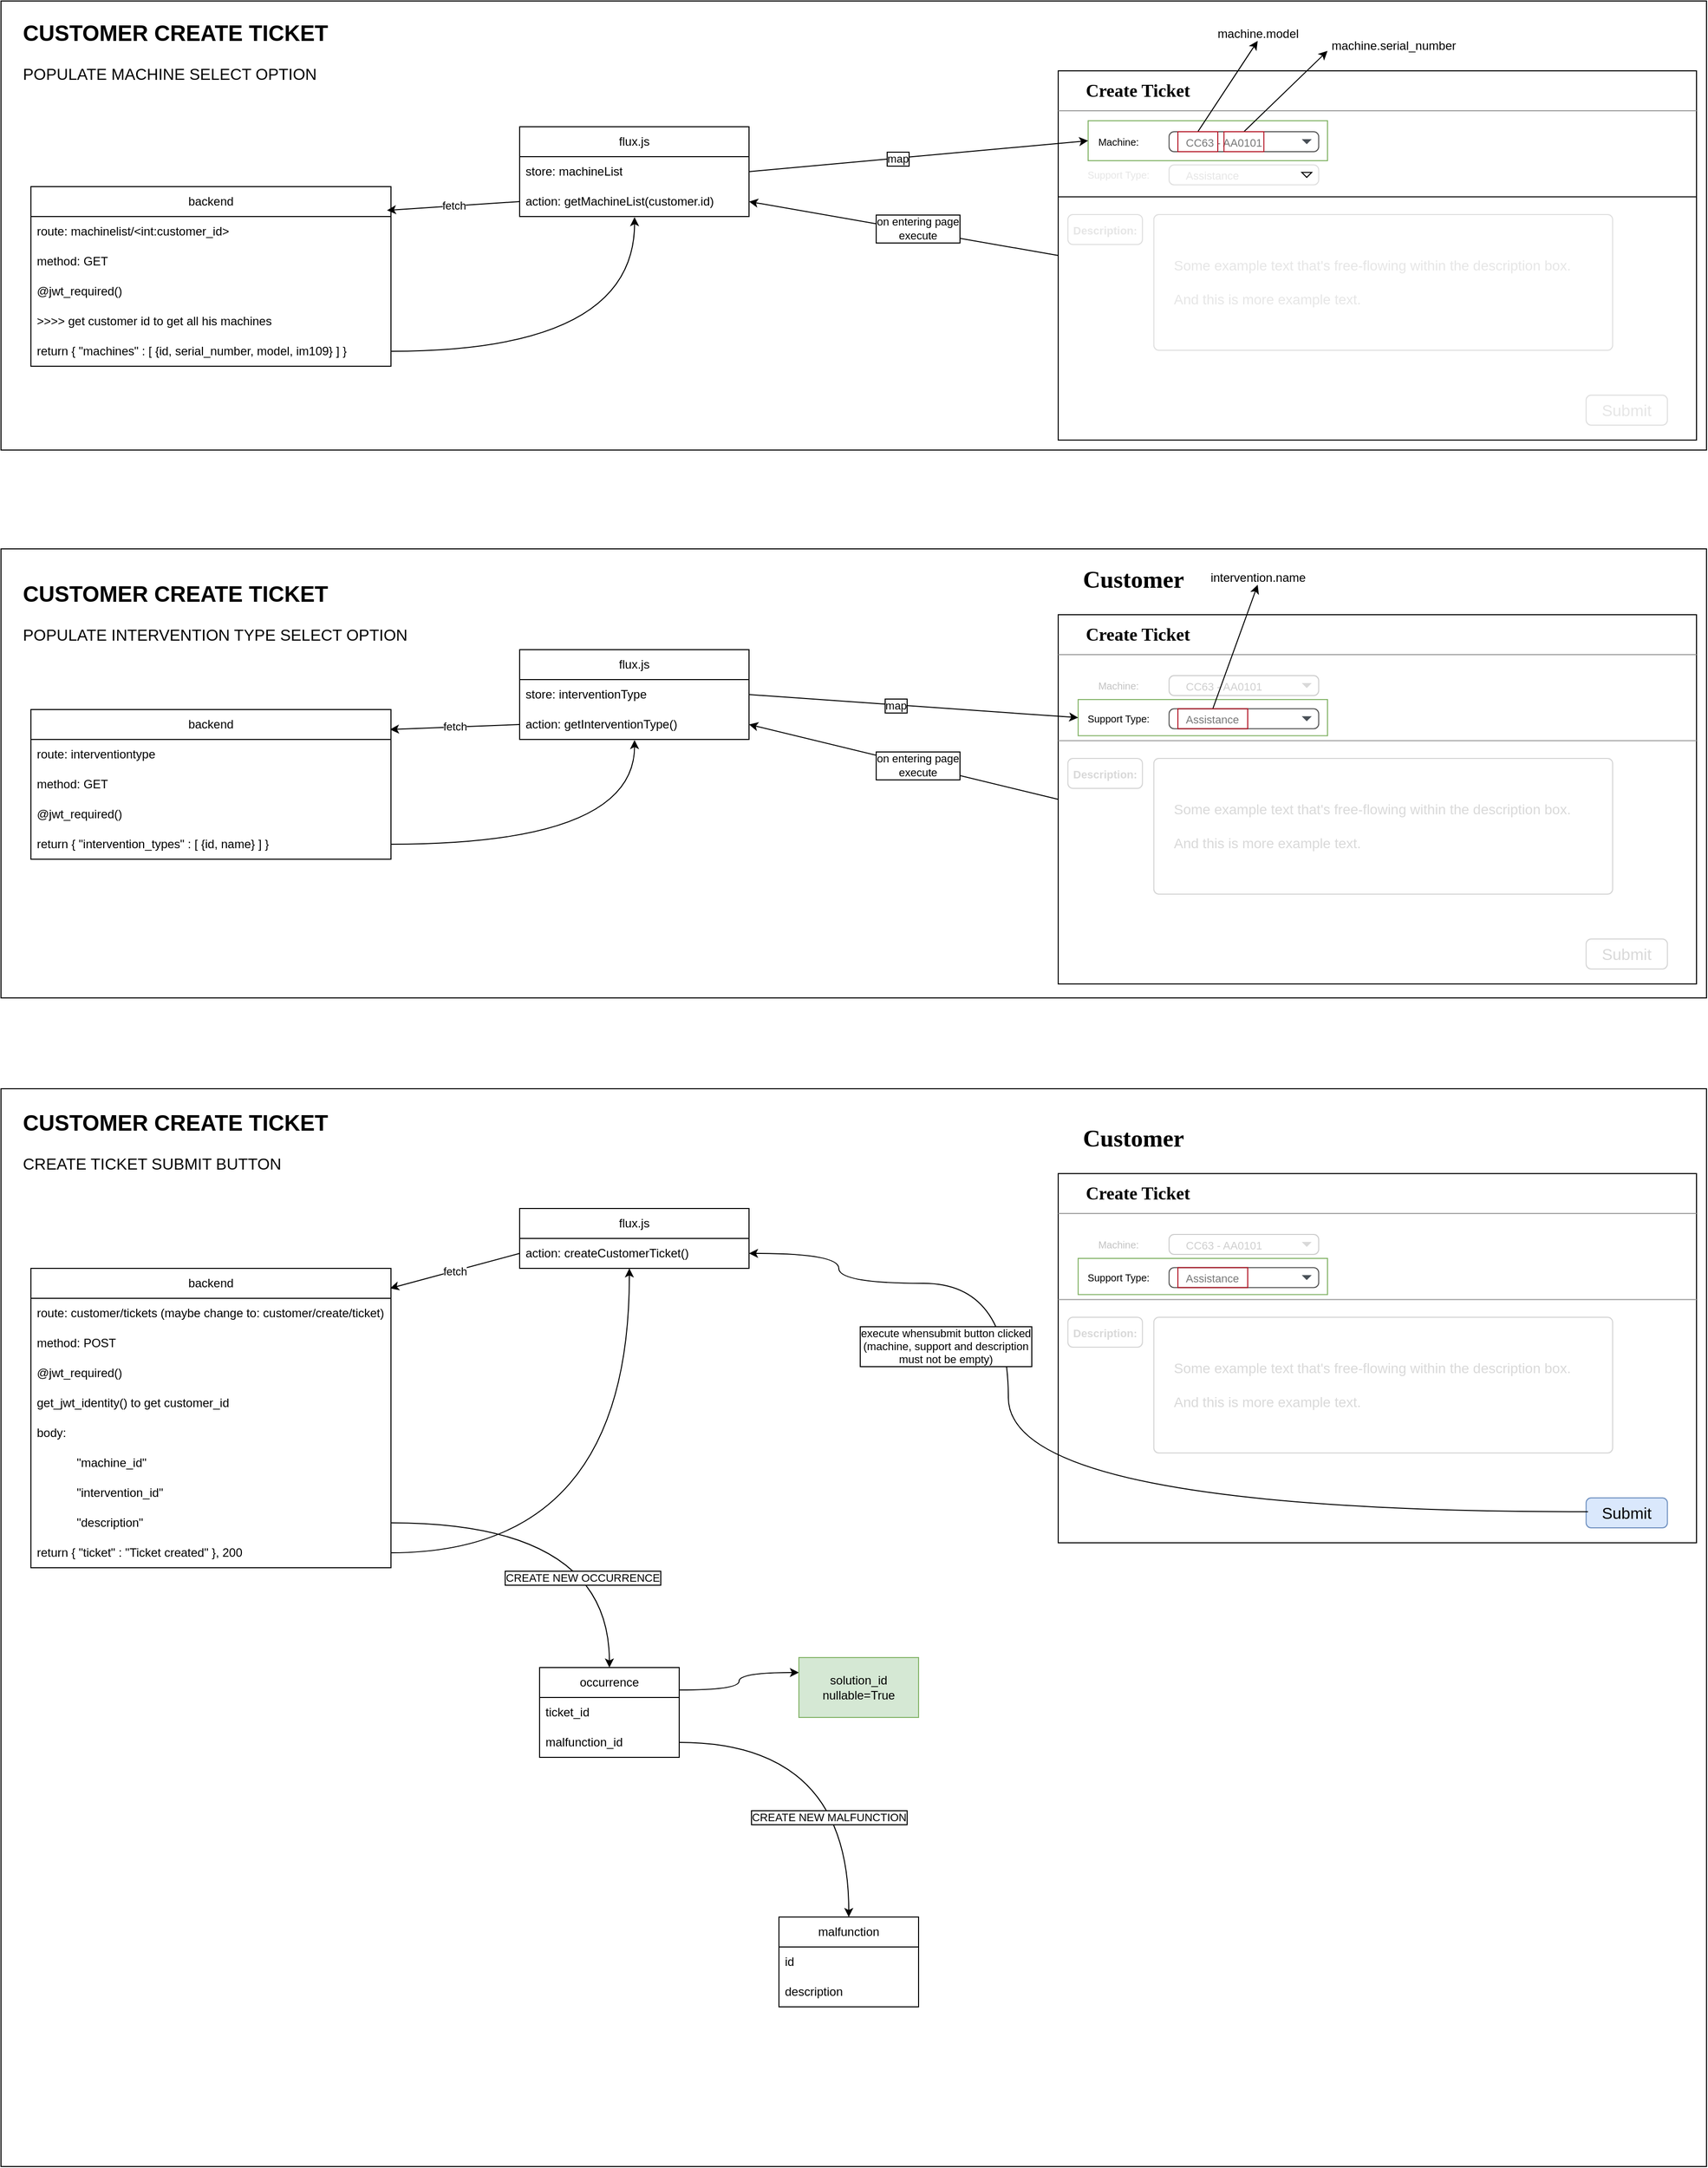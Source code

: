<mxfile>
    <diagram name="Página-1" id="bCabtzZe-On4UlTafJGf">
        <mxGraphModel dx="185" dy="673" grid="1" gridSize="10" guides="1" tooltips="1" connect="1" arrows="1" fold="1" page="1" pageScale="1" pageWidth="827" pageHeight="1169" math="0" shadow="0">
            <root>
                <mxCell id="0"/>
                <mxCell id="1" parent="0"/>
                <mxCell id="NxFCnqgn0DQF930zjPqC-114" value="" style="rounded=0;whiteSpace=wrap;html=1;fillColor=none;" parent="1" vertex="1">
                    <mxGeometry x="1090" y="620" width="1710" height="450" as="geometry"/>
                </mxCell>
                <mxCell id="NxFCnqgn0DQF930zjPqC-115" value="" style="rounded=0;whiteSpace=wrap;html=1;fillColor=none;" parent="1" vertex="1">
                    <mxGeometry x="1090" y="1169" width="1710" height="450" as="geometry"/>
                </mxCell>
                <mxCell id="NxFCnqgn0DQF930zjPqC-71" style="rounded=0;orthogonalLoop=1;jettySize=auto;html=1;exitX=0;exitY=0.5;exitDx=0;exitDy=0;entryX=1;entryY=0.5;entryDx=0;entryDy=0;" parent="1" source="NxFCnqgn0DQF930zjPqC-2" target="NxFCnqgn0DQF930zjPqC-58" edge="1">
                    <mxGeometry relative="1" as="geometry"/>
                </mxCell>
                <mxCell id="NxFCnqgn0DQF930zjPqC-72" value="on entering page&lt;br&gt;execute" style="edgeLabel;html=1;align=center;verticalAlign=middle;resizable=0;points=[];labelBorderColor=default;" parent="NxFCnqgn0DQF930zjPqC-71" vertex="1" connectable="0">
                    <mxGeometry x="-0.086" y="-3" relative="1" as="geometry">
                        <mxPoint as="offset"/>
                    </mxGeometry>
                </mxCell>
                <mxCell id="NxFCnqgn0DQF930zjPqC-2" value="" style="rounded=0;whiteSpace=wrap;html=1;" parent="1" vertex="1">
                    <mxGeometry x="2150" y="690" width="640" height="370" as="geometry"/>
                </mxCell>
                <mxCell id="NxFCnqgn0DQF930zjPqC-23" value="" style="shape=line;perimeter=none;resizeWidth=1;fillColor=none;fontColor=#E6E6E6;" parent="1" vertex="1">
                    <mxGeometry x="2150" y="811.25" width="640" height="10" as="geometry"/>
                </mxCell>
                <mxCell id="NxFCnqgn0DQF930zjPqC-24" value="&lt;font style=&quot;font-size: 11px;&quot;&gt;Description:&lt;/font&gt;" style="html=1;shadow=0;dashed=0;shape=mxgraph.bootstrap.rrect;rSize=5;strokeWidth=1;fillColor=none;whiteSpace=wrap;align=left;verticalAlign=middle;spacingLeft=0;fontStyle=1;fontSize=14;spacing=5;fontColor=#E6E6E6;strokeColor=#DEDEDE;" parent="1" vertex="1">
                    <mxGeometry x="2159.69" y="834" width="74.75" height="30" as="geometry"/>
                </mxCell>
                <mxCell id="NxFCnqgn0DQF930zjPqC-25" value="Some example text that's free-flowing within the description box.&lt;br style=&quot;font-size: 14px&quot;&gt;&lt;br style=&quot;font-size: 14px&quot;&gt;And this is more example text." style="html=1;shadow=0;dashed=0;shape=mxgraph.bootstrap.rrect;rSize=5;strokeWidth=1;fillColor=none;whiteSpace=wrap;align=left;verticalAlign=middle;spacingLeft=10;fontSize=14;spacing=10;fontColor=#E6E6E6;strokeColor=#DEDEDE;" parent="1" vertex="1">
                    <mxGeometry x="2245.87" y="834" width="460" height="136" as="geometry"/>
                </mxCell>
                <mxCell id="NxFCnqgn0DQF930zjPqC-27" value="" style="shape=line;strokeColor=#999999;perimeter=none;resizeWidth=1;" parent="1" vertex="1">
                    <mxGeometry x="2150" y="725" width="640" height="10" as="geometry"/>
                </mxCell>
                <mxCell id="NxFCnqgn0DQF930zjPqC-28" value="&lt;h3&gt;&lt;font face=&quot;Verdana&quot; style=&quot;font-size: 18px;&quot;&gt;Create Ticket&lt;/font&gt;&lt;/h3&gt;" style="text;strokeColor=none;align=center;fillColor=none;html=1;verticalAlign=middle;whiteSpace=wrap;rounded=0;" parent="1" vertex="1">
                    <mxGeometry x="2150" y="690" width="160" height="40" as="geometry"/>
                </mxCell>
                <mxCell id="NxFCnqgn0DQF930zjPqC-29" value="&lt;font style=&quot;font-size: 11px;&quot;&gt;CC63 - AA0101&lt;/font&gt;" style="html=1;shadow=0;dashed=0;shape=mxgraph.bootstrap.rrect;rSize=5;strokeColor=#505050;strokeWidth=1;fillColor=#ffffff;fontColor=#777777;whiteSpace=wrap;align=left;verticalAlign=middle;fontStyle=0;fontSize=14;spacingRight=0;spacing=17;" parent="1" vertex="1">
                    <mxGeometry x="2261.18" y="751" width="150" height="20" as="geometry"/>
                </mxCell>
                <mxCell id="NxFCnqgn0DQF930zjPqC-30" value="" style="shape=triangle;direction=south;fillColor=#495057;strokeColor=none;perimeter=none;" parent="NxFCnqgn0DQF930zjPqC-29" vertex="1">
                    <mxGeometry x="1" y="0.5" width="10" height="5" relative="1" as="geometry">
                        <mxPoint x="-17" y="-2.5" as="offset"/>
                    </mxGeometry>
                </mxCell>
                <mxCell id="NxFCnqgn0DQF930zjPqC-31" value="&lt;span style=&quot;font-size: 10px;&quot;&gt;Machine:&lt;/span&gt;" style="text;strokeColor=none;align=center;fillColor=none;html=1;verticalAlign=middle;whiteSpace=wrap;rounded=0;" parent="1" vertex="1">
                    <mxGeometry x="2158.56" y="746" width="102.62" height="30" as="geometry"/>
                </mxCell>
                <mxCell id="NxFCnqgn0DQF930zjPqC-32" value="Submit" style="html=1;shadow=0;dashed=0;shape=mxgraph.bootstrap.rrect;rSize=5;strokeWidth=1;fillColor=none;whiteSpace=wrap;align=center;verticalAlign=middle;spacingLeft=0;fontStyle=0;fontSize=16;spacing=5;fontColor=#E6E6E6;strokeColor=#DEDEDE;" parent="1" vertex="1">
                    <mxGeometry x="2679.3" y="1015" width="81.5" height="30" as="geometry"/>
                </mxCell>
                <mxCell id="NxFCnqgn0DQF930zjPqC-47" value="&lt;font style=&quot;font-size: 11px;&quot;&gt;Assistance&lt;/font&gt;" style="html=1;shadow=0;dashed=0;shape=mxgraph.bootstrap.rrect;rSize=5;strokeWidth=1;fillColor=none;whiteSpace=wrap;align=left;verticalAlign=middle;fontStyle=0;fontSize=14;spacingRight=0;spacing=17;fontColor=#E6E6E6;strokeColor=#DEDEDE;" parent="1" vertex="1">
                    <mxGeometry x="2261.18" y="784.25" width="150" height="20" as="geometry"/>
                </mxCell>
                <mxCell id="NxFCnqgn0DQF930zjPqC-48" value="" style="shape=triangle;direction=south;fillColor=none;perimeter=none;fontColor=#E6E6E6;" parent="NxFCnqgn0DQF930zjPqC-47" vertex="1">
                    <mxGeometry x="1" y="0.5" width="10" height="5" relative="1" as="geometry">
                        <mxPoint x="-17" y="-2.5" as="offset"/>
                    </mxGeometry>
                </mxCell>
                <mxCell id="NxFCnqgn0DQF930zjPqC-49" value="&lt;span style=&quot;font-size: 10px;&quot;&gt;Support Type:&lt;/span&gt;" style="text;align=center;fillColor=none;html=1;verticalAlign=middle;whiteSpace=wrap;rounded=0;fontColor=#E6E6E6;" parent="1" vertex="1">
                    <mxGeometry x="2158.56" y="779.25" width="102.62" height="30" as="geometry"/>
                </mxCell>
                <mxCell id="NxFCnqgn0DQF930zjPqC-50" value="" style="rounded=0;whiteSpace=wrap;html=1;fillColor=none;strokeColor=#82b366;" parent="1" vertex="1">
                    <mxGeometry x="2180" y="740" width="240" height="40" as="geometry"/>
                </mxCell>
                <mxCell id="NxFCnqgn0DQF930zjPqC-54" value="flux.js" style="swimlane;fontStyle=0;childLayout=stackLayout;horizontal=1;startSize=30;horizontalStack=0;resizeParent=1;resizeParentMax=0;resizeLast=0;collapsible=1;marginBottom=0;whiteSpace=wrap;html=1;" parent="1" vertex="1">
                    <mxGeometry x="1610" y="746" width="230" height="90" as="geometry"/>
                </mxCell>
                <mxCell id="NxFCnqgn0DQF930zjPqC-55" value="store: machineList" style="text;strokeColor=none;fillColor=none;align=left;verticalAlign=middle;spacingLeft=4;spacingRight=4;overflow=hidden;points=[[0,0.5],[1,0.5]];portConstraint=eastwest;rotatable=0;whiteSpace=wrap;html=1;" parent="NxFCnqgn0DQF930zjPqC-54" vertex="1">
                    <mxGeometry y="30" width="230" height="30" as="geometry"/>
                </mxCell>
                <mxCell id="NxFCnqgn0DQF930zjPqC-58" value="action: getMachineList(customer.id)" style="text;strokeColor=none;fillColor=none;align=left;verticalAlign=middle;spacingLeft=4;spacingRight=4;overflow=hidden;points=[[0,0.5],[1,0.5]];portConstraint=eastwest;rotatable=0;whiteSpace=wrap;html=1;" parent="NxFCnqgn0DQF930zjPqC-54" vertex="1">
                    <mxGeometry y="60" width="230" height="30" as="geometry"/>
                </mxCell>
                <mxCell id="NxFCnqgn0DQF930zjPqC-59" style="rounded=0;orthogonalLoop=1;jettySize=auto;html=1;exitX=1;exitY=0.5;exitDx=0;exitDy=0;entryX=0;entryY=0.5;entryDx=0;entryDy=0;" parent="1" source="NxFCnqgn0DQF930zjPqC-55" target="NxFCnqgn0DQF930zjPqC-50" edge="1">
                    <mxGeometry relative="1" as="geometry"/>
                </mxCell>
                <mxCell id="NxFCnqgn0DQF930zjPqC-60" value="map" style="edgeLabel;html=1;align=center;verticalAlign=middle;resizable=0;points=[];labelBorderColor=default;" parent="NxFCnqgn0DQF930zjPqC-59" vertex="1" connectable="0">
                    <mxGeometry x="-0.126" relative="1" as="geometry">
                        <mxPoint as="offset"/>
                    </mxGeometry>
                </mxCell>
                <mxCell id="NxFCnqgn0DQF930zjPqC-73" value="backend" style="swimlane;fontStyle=0;childLayout=stackLayout;horizontal=1;startSize=30;horizontalStack=0;resizeParent=1;resizeParentMax=0;resizeLast=0;collapsible=1;marginBottom=0;whiteSpace=wrap;html=1;" parent="1" vertex="1">
                    <mxGeometry x="1120" y="806" width="361" height="180" as="geometry"/>
                </mxCell>
                <mxCell id="NxFCnqgn0DQF930zjPqC-74" value="route: machinelist/&amp;lt;int:customer_id&amp;gt;" style="text;strokeColor=none;fillColor=none;align=left;verticalAlign=middle;spacingLeft=4;spacingRight=4;overflow=hidden;points=[[0,0.5],[1,0.5]];portConstraint=eastwest;rotatable=0;whiteSpace=wrap;html=1;" parent="NxFCnqgn0DQF930zjPqC-73" vertex="1">
                    <mxGeometry y="30" width="361" height="30" as="geometry"/>
                </mxCell>
                <mxCell id="NxFCnqgn0DQF930zjPqC-75" value="method: GET" style="text;strokeColor=none;fillColor=none;align=left;verticalAlign=middle;spacingLeft=4;spacingRight=4;overflow=hidden;points=[[0,0.5],[1,0.5]];portConstraint=eastwest;rotatable=0;whiteSpace=wrap;html=1;" parent="NxFCnqgn0DQF930zjPqC-73" vertex="1">
                    <mxGeometry y="60" width="361" height="30" as="geometry"/>
                </mxCell>
                <mxCell id="NxFCnqgn0DQF930zjPqC-76" value="@jwt_required()" style="text;strokeColor=none;fillColor=none;align=left;verticalAlign=middle;spacingLeft=4;spacingRight=4;overflow=hidden;points=[[0,0.5],[1,0.5]];portConstraint=eastwest;rotatable=0;whiteSpace=wrap;html=1;" parent="NxFCnqgn0DQF930zjPqC-73" vertex="1">
                    <mxGeometry y="90" width="361" height="30" as="geometry"/>
                </mxCell>
                <mxCell id="NxFCnqgn0DQF930zjPqC-83" value="&amp;gt;&amp;gt;&amp;gt;&amp;gt; get customer id to get all his machines" style="text;strokeColor=none;fillColor=none;align=left;verticalAlign=middle;spacingLeft=4;spacingRight=4;overflow=hidden;points=[[0,0.5],[1,0.5]];portConstraint=eastwest;rotatable=0;whiteSpace=wrap;html=1;" parent="NxFCnqgn0DQF930zjPqC-73" vertex="1">
                    <mxGeometry y="120" width="361" height="30" as="geometry"/>
                </mxCell>
                <mxCell id="NxFCnqgn0DQF930zjPqC-78" value="return { &quot;machines&quot; : [ {id, serial_number, model, im109} ] }" style="text;strokeColor=none;fillColor=none;align=left;verticalAlign=middle;spacingLeft=4;spacingRight=4;overflow=hidden;points=[[0,0.5],[1,0.5]];portConstraint=eastwest;rotatable=0;whiteSpace=wrap;html=1;" parent="NxFCnqgn0DQF930zjPqC-73" vertex="1">
                    <mxGeometry y="150" width="361" height="30" as="geometry"/>
                </mxCell>
                <mxCell id="NxFCnqgn0DQF930zjPqC-77" value="fetch" style="rounded=0;orthogonalLoop=1;jettySize=auto;html=1;exitX=0;exitY=0.5;exitDx=0;exitDy=0;entryX=0.989;entryY=0.132;entryDx=0;entryDy=0;entryPerimeter=0;" parent="1" source="NxFCnqgn0DQF930zjPqC-58" target="NxFCnqgn0DQF930zjPqC-73" edge="1">
                    <mxGeometry relative="1" as="geometry"/>
                </mxCell>
                <mxCell id="NxFCnqgn0DQF930zjPqC-79" style="edgeStyle=orthogonalEdgeStyle;rounded=0;orthogonalLoop=1;jettySize=auto;html=1;exitX=1;exitY=0.5;exitDx=0;exitDy=0;entryX=0.501;entryY=1.02;entryDx=0;entryDy=0;entryPerimeter=0;curved=1;" parent="1" source="NxFCnqgn0DQF930zjPqC-78" target="NxFCnqgn0DQF930zjPqC-58" edge="1">
                    <mxGeometry relative="1" as="geometry"/>
                </mxCell>
                <mxCell id="NxFCnqgn0DQF930zjPqC-82" value="CUSTOMER CREATE TICKET" style="text;html=1;align=left;verticalAlign=middle;resizable=0;points=[];autosize=1;strokeColor=none;fillColor=none;fontSize=22;fontStyle=1" parent="1" vertex="1">
                    <mxGeometry x="1110" y="633" width="330" height="40" as="geometry"/>
                </mxCell>
                <mxCell id="NxFCnqgn0DQF930zjPqC-88" style="rounded=0;orthogonalLoop=1;jettySize=auto;html=1;exitX=0.5;exitY=0;exitDx=0;exitDy=0;" parent="1" source="NxFCnqgn0DQF930zjPqC-85" edge="1">
                    <mxGeometry relative="1" as="geometry">
                        <mxPoint x="2420" y="670" as="targetPoint"/>
                    </mxGeometry>
                </mxCell>
                <mxCell id="NxFCnqgn0DQF930zjPqC-85" value="" style="rounded=0;whiteSpace=wrap;html=1;fillColor=none;strokeColor=#B31525;" parent="1" vertex="1">
                    <mxGeometry x="2316.18" y="751" width="40" height="20" as="geometry"/>
                </mxCell>
                <mxCell id="NxFCnqgn0DQF930zjPqC-87" style="rounded=0;orthogonalLoop=1;jettySize=auto;html=1;exitX=0.5;exitY=0;exitDx=0;exitDy=0;" parent="1" source="NxFCnqgn0DQF930zjPqC-86" edge="1">
                    <mxGeometry relative="1" as="geometry">
                        <mxPoint x="2350" y="660" as="targetPoint"/>
                    </mxGeometry>
                </mxCell>
                <mxCell id="NxFCnqgn0DQF930zjPqC-86" value="" style="rounded=0;whiteSpace=wrap;html=1;fillColor=none;strokeColor=#B31525;" parent="1" vertex="1">
                    <mxGeometry x="2270" y="751" width="40" height="20" as="geometry"/>
                </mxCell>
                <mxCell id="NxFCnqgn0DQF930zjPqC-89" value="machine.model" style="text;html=1;align=center;verticalAlign=middle;resizable=0;points=[];autosize=1;strokeColor=none;fillColor=none;" parent="1" vertex="1">
                    <mxGeometry x="2300" y="638" width="100" height="30" as="geometry"/>
                </mxCell>
                <mxCell id="NxFCnqgn0DQF930zjPqC-90" value="machine.serial_number" style="text;html=1;align=center;verticalAlign=middle;resizable=0;points=[];autosize=1;strokeColor=none;fillColor=none;" parent="1" vertex="1">
                    <mxGeometry x="2411.18" y="650" width="150" height="30" as="geometry"/>
                </mxCell>
                <mxCell id="NxFCnqgn0DQF930zjPqC-91" value="" style="rounded=0;whiteSpace=wrap;html=1;" parent="1" vertex="1">
                    <mxGeometry x="2150" y="1235" width="640" height="370" as="geometry"/>
                </mxCell>
                <mxCell id="NxFCnqgn0DQF930zjPqC-92" value="" style="shape=line;strokeColor=#999999;perimeter=none;resizeWidth=1;" parent="1" vertex="1">
                    <mxGeometry x="2150" y="1356.25" width="640" height="10" as="geometry"/>
                </mxCell>
                <mxCell id="NxFCnqgn0DQF930zjPqC-93" value="&lt;font style=&quot;font-size: 11px;&quot;&gt;Description:&lt;/font&gt;" style="html=1;shadow=0;dashed=0;shape=mxgraph.bootstrap.rrect;rSize=5;strokeWidth=1;fillColor=none;whiteSpace=wrap;align=left;verticalAlign=middle;spacingLeft=0;fontStyle=1;fontSize=14;spacing=5;fontColor=#D9D9D9;strokeColor=#D4D4D4;" parent="1" vertex="1">
                    <mxGeometry x="2159.69" y="1379" width="74.75" height="30" as="geometry"/>
                </mxCell>
                <mxCell id="NxFCnqgn0DQF930zjPqC-94" value="Some example text that's free-flowing within the description box.&lt;br style=&quot;font-size: 14px&quot;&gt;&lt;br style=&quot;font-size: 14px&quot;&gt;And this is more example text." style="html=1;shadow=0;dashed=0;shape=mxgraph.bootstrap.rrect;rSize=5;strokeWidth=1;fillColor=none;whiteSpace=wrap;align=left;verticalAlign=middle;spacingLeft=10;fontSize=14;spacing=10;fontColor=#D9D9D9;strokeColor=#D4D4D4;" parent="1" vertex="1">
                    <mxGeometry x="2245.87" y="1379" width="460" height="136" as="geometry"/>
                </mxCell>
                <mxCell id="NxFCnqgn0DQF930zjPqC-95" value="&lt;h1&gt;&lt;font face=&quot;Verdana&quot;&gt;Customer&lt;/font&gt;&lt;/h1&gt;" style="text;html=1;align=center;verticalAlign=middle;resizable=0;points=[];autosize=1;strokeColor=none;fillColor=none;" parent="1" vertex="1">
                    <mxGeometry x="2150" y="1160" width="150" height="80" as="geometry"/>
                </mxCell>
                <mxCell id="NxFCnqgn0DQF930zjPqC-96" value="" style="shape=line;strokeColor=#999999;perimeter=none;resizeWidth=1;" parent="1" vertex="1">
                    <mxGeometry x="2150" y="1270" width="640" height="10" as="geometry"/>
                </mxCell>
                <mxCell id="NxFCnqgn0DQF930zjPqC-97" value="&lt;h3&gt;&lt;font face=&quot;Verdana&quot; style=&quot;font-size: 18px;&quot;&gt;Create Ticket&lt;/font&gt;&lt;/h3&gt;" style="text;strokeColor=none;align=center;fillColor=none;html=1;verticalAlign=middle;whiteSpace=wrap;rounded=0;" parent="1" vertex="1">
                    <mxGeometry x="2150" y="1235" width="160" height="40" as="geometry"/>
                </mxCell>
                <mxCell id="NxFCnqgn0DQF930zjPqC-98" value="&lt;font style=&quot;font-size: 11px;&quot;&gt;CC63 - AA0101&lt;/font&gt;" style="html=1;shadow=0;dashed=0;shape=mxgraph.bootstrap.rrect;rSize=5;strokeColor=#CCCCCC;strokeWidth=1;fillColor=none;fontColor=#CFCFCF;whiteSpace=wrap;align=left;verticalAlign=middle;fontStyle=0;fontSize=14;spacingRight=0;spacing=17;" parent="1" vertex="1">
                    <mxGeometry x="2261.18" y="1296" width="150" height="20" as="geometry"/>
                </mxCell>
                <mxCell id="NxFCnqgn0DQF930zjPqC-99" value="" style="shape=triangle;direction=south;fillColor=#D9D9D9;strokeColor=none;perimeter=none;fontColor=#C2C2C2;" parent="NxFCnqgn0DQF930zjPqC-98" vertex="1">
                    <mxGeometry x="1" y="0.5" width="10" height="5" relative="1" as="geometry">
                        <mxPoint x="-17" y="-2.5" as="offset"/>
                    </mxGeometry>
                </mxCell>
                <mxCell id="NxFCnqgn0DQF930zjPqC-100" value="&lt;span style=&quot;font-size: 10px;&quot;&gt;Machine:&lt;/span&gt;" style="text;strokeColor=none;align=center;fillColor=none;html=1;verticalAlign=middle;whiteSpace=wrap;rounded=0;fontColor=#C2C2C2;" parent="1" vertex="1">
                    <mxGeometry x="2158.56" y="1291" width="102.62" height="30" as="geometry"/>
                </mxCell>
                <mxCell id="NxFCnqgn0DQF930zjPqC-101" value="Submit" style="html=1;shadow=0;dashed=0;shape=mxgraph.bootstrap.rrect;rSize=5;strokeWidth=1;fillColor=none;whiteSpace=wrap;align=center;verticalAlign=middle;spacingLeft=0;fontStyle=0;fontSize=16;spacing=5;fontColor=#D9D9D9;strokeColor=#D4D4D4;" parent="1" vertex="1">
                    <mxGeometry x="2679.3" y="1560" width="81.5" height="30" as="geometry"/>
                </mxCell>
                <mxCell id="NxFCnqgn0DQF930zjPqC-104" value="&lt;font style=&quot;font-size: 11px;&quot;&gt;Assistance&lt;/font&gt;" style="html=1;shadow=0;dashed=0;shape=mxgraph.bootstrap.rrect;rSize=5;strokeColor=#505050;strokeWidth=1;fillColor=#ffffff;fontColor=#777777;whiteSpace=wrap;align=left;verticalAlign=middle;fontStyle=0;fontSize=14;spacingRight=0;spacing=17;" parent="1" vertex="1">
                    <mxGeometry x="2261.18" y="1329.25" width="150" height="20" as="geometry"/>
                </mxCell>
                <mxCell id="NxFCnqgn0DQF930zjPqC-105" value="" style="shape=triangle;direction=south;fillColor=#495057;strokeColor=none;perimeter=none;" parent="NxFCnqgn0DQF930zjPqC-104" vertex="1">
                    <mxGeometry x="1" y="0.5" width="10" height="5" relative="1" as="geometry">
                        <mxPoint x="-17" y="-2.5" as="offset"/>
                    </mxGeometry>
                </mxCell>
                <mxCell id="NxFCnqgn0DQF930zjPqC-106" value="&lt;span style=&quot;font-size: 10px;&quot;&gt;Support Type:&lt;/span&gt;" style="text;strokeColor=none;align=center;fillColor=none;html=1;verticalAlign=middle;whiteSpace=wrap;rounded=0;" parent="1" vertex="1">
                    <mxGeometry x="2158.56" y="1324.25" width="102.62" height="30" as="geometry"/>
                </mxCell>
                <mxCell id="NxFCnqgn0DQF930zjPqC-107" value="" style="rounded=0;whiteSpace=wrap;html=1;fillColor=none;strokeColor=#82b366;" parent="1" vertex="1">
                    <mxGeometry x="2170" y="1320" width="250" height="36.25" as="geometry"/>
                </mxCell>
                <mxCell id="NxFCnqgn0DQF930zjPqC-110" style="rounded=0;orthogonalLoop=1;jettySize=auto;html=1;exitX=0.5;exitY=0;exitDx=0;exitDy=0;" parent="1" source="NxFCnqgn0DQF930zjPqC-111" edge="1">
                    <mxGeometry relative="1" as="geometry">
                        <mxPoint x="2350" y="1205" as="targetPoint"/>
                    </mxGeometry>
                </mxCell>
                <mxCell id="NxFCnqgn0DQF930zjPqC-111" value="" style="rounded=0;whiteSpace=wrap;html=1;fillColor=none;strokeColor=#B31525;" parent="1" vertex="1">
                    <mxGeometry x="2270" y="1329.25" width="70" height="20" as="geometry"/>
                </mxCell>
                <mxCell id="NxFCnqgn0DQF930zjPqC-112" value="intervention.name" style="text;html=1;align=center;verticalAlign=middle;resizable=0;points=[];autosize=1;strokeColor=none;fillColor=none;" parent="1" vertex="1">
                    <mxGeometry x="2290" y="1183" width="120" height="30" as="geometry"/>
                </mxCell>
                <mxCell id="NxFCnqgn0DQF930zjPqC-117" value="flux.js" style="swimlane;fontStyle=0;childLayout=stackLayout;horizontal=1;startSize=30;horizontalStack=0;resizeParent=1;resizeParentMax=0;resizeLast=0;collapsible=1;marginBottom=0;whiteSpace=wrap;html=1;" parent="1" vertex="1">
                    <mxGeometry x="1610" y="1270" width="230" height="90" as="geometry"/>
                </mxCell>
                <mxCell id="NxFCnqgn0DQF930zjPqC-118" value="store: interventionType" style="text;strokeColor=none;fillColor=none;align=left;verticalAlign=middle;spacingLeft=4;spacingRight=4;overflow=hidden;points=[[0,0.5],[1,0.5]];portConstraint=eastwest;rotatable=0;whiteSpace=wrap;html=1;" parent="NxFCnqgn0DQF930zjPqC-117" vertex="1">
                    <mxGeometry y="30" width="230" height="30" as="geometry"/>
                </mxCell>
                <mxCell id="NxFCnqgn0DQF930zjPqC-119" value="action: getInterventionType()" style="text;strokeColor=none;fillColor=none;align=left;verticalAlign=middle;spacingLeft=4;spacingRight=4;overflow=hidden;points=[[0,0.5],[1,0.5]];portConstraint=eastwest;rotatable=0;whiteSpace=wrap;html=1;" parent="NxFCnqgn0DQF930zjPqC-117" vertex="1">
                    <mxGeometry y="60" width="230" height="30" as="geometry"/>
                </mxCell>
                <mxCell id="NxFCnqgn0DQF930zjPqC-120" value="backend" style="swimlane;fontStyle=0;childLayout=stackLayout;horizontal=1;startSize=30;horizontalStack=0;resizeParent=1;resizeParentMax=0;resizeLast=0;collapsible=1;marginBottom=0;whiteSpace=wrap;html=1;" parent="1" vertex="1">
                    <mxGeometry x="1120" y="1330" width="361" height="150" as="geometry"/>
                </mxCell>
                <mxCell id="NxFCnqgn0DQF930zjPqC-121" value="route: interventiontype" style="text;strokeColor=none;fillColor=none;align=left;verticalAlign=middle;spacingLeft=4;spacingRight=4;overflow=hidden;points=[[0,0.5],[1,0.5]];portConstraint=eastwest;rotatable=0;whiteSpace=wrap;html=1;" parent="NxFCnqgn0DQF930zjPqC-120" vertex="1">
                    <mxGeometry y="30" width="361" height="30" as="geometry"/>
                </mxCell>
                <mxCell id="NxFCnqgn0DQF930zjPqC-122" value="method: GET" style="text;strokeColor=none;fillColor=none;align=left;verticalAlign=middle;spacingLeft=4;spacingRight=4;overflow=hidden;points=[[0,0.5],[1,0.5]];portConstraint=eastwest;rotatable=0;whiteSpace=wrap;html=1;" parent="NxFCnqgn0DQF930zjPqC-120" vertex="1">
                    <mxGeometry y="60" width="361" height="30" as="geometry"/>
                </mxCell>
                <mxCell id="NxFCnqgn0DQF930zjPqC-123" value="@jwt_required()" style="text;strokeColor=none;fillColor=none;align=left;verticalAlign=middle;spacingLeft=4;spacingRight=4;overflow=hidden;points=[[0,0.5],[1,0.5]];portConstraint=eastwest;rotatable=0;whiteSpace=wrap;html=1;" parent="NxFCnqgn0DQF930zjPqC-120" vertex="1">
                    <mxGeometry y="90" width="361" height="30" as="geometry"/>
                </mxCell>
                <mxCell id="NxFCnqgn0DQF930zjPqC-125" value="return { &quot;intervention_types&quot; : [ {id, name} ] }" style="text;strokeColor=none;fillColor=none;align=left;verticalAlign=middle;spacingLeft=4;spacingRight=4;overflow=hidden;points=[[0,0.5],[1,0.5]];portConstraint=eastwest;rotatable=0;whiteSpace=wrap;html=1;" parent="NxFCnqgn0DQF930zjPqC-120" vertex="1">
                    <mxGeometry y="120" width="361" height="30" as="geometry"/>
                </mxCell>
                <mxCell id="NxFCnqgn0DQF930zjPqC-126" value="fetch" style="rounded=0;orthogonalLoop=1;jettySize=auto;html=1;exitX=0;exitY=0.5;exitDx=0;exitDy=0;" parent="1" source="NxFCnqgn0DQF930zjPqC-119" edge="1">
                    <mxGeometry relative="1" as="geometry">
                        <mxPoint x="1480" y="1350" as="targetPoint"/>
                    </mxGeometry>
                </mxCell>
                <mxCell id="NxFCnqgn0DQF930zjPqC-127" style="edgeStyle=orthogonalEdgeStyle;rounded=0;orthogonalLoop=1;jettySize=auto;html=1;exitX=1;exitY=0.5;exitDx=0;exitDy=0;entryX=0.501;entryY=1.02;entryDx=0;entryDy=0;entryPerimeter=0;curved=1;" parent="1" source="NxFCnqgn0DQF930zjPqC-125" target="NxFCnqgn0DQF930zjPqC-119" edge="1">
                    <mxGeometry relative="1" as="geometry"/>
                </mxCell>
                <mxCell id="NxFCnqgn0DQF930zjPqC-136" style="rounded=0;orthogonalLoop=1;jettySize=auto;html=1;exitX=1;exitY=0.5;exitDx=0;exitDy=0;entryX=0;entryY=0.5;entryDx=0;entryDy=0;" parent="1" source="NxFCnqgn0DQF930zjPqC-118" target="NxFCnqgn0DQF930zjPqC-107" edge="1">
                    <mxGeometry relative="1" as="geometry"/>
                </mxCell>
                <mxCell id="NxFCnqgn0DQF930zjPqC-137" value="map" style="edgeLabel;html=1;align=center;verticalAlign=middle;resizable=0;points=[];labelBorderColor=default;" parent="NxFCnqgn0DQF930zjPqC-136" vertex="1" connectable="0">
                    <mxGeometry x="-0.111" relative="1" as="geometry">
                        <mxPoint as="offset"/>
                    </mxGeometry>
                </mxCell>
                <mxCell id="NxFCnqgn0DQF930zjPqC-138" style="rounded=0;orthogonalLoop=1;jettySize=auto;html=1;exitX=0;exitY=0.5;exitDx=0;exitDy=0;entryX=1;entryY=0.5;entryDx=0;entryDy=0;" parent="1" source="NxFCnqgn0DQF930zjPqC-91" target="NxFCnqgn0DQF930zjPqC-119" edge="1">
                    <mxGeometry relative="1" as="geometry">
                        <mxPoint x="2100" y="1421" as="sourcePoint"/>
                        <mxPoint x="1790" y="1367" as="targetPoint"/>
                    </mxGeometry>
                </mxCell>
                <mxCell id="NxFCnqgn0DQF930zjPqC-139" value="on entering page&lt;br&gt;execute" style="edgeLabel;html=1;align=center;verticalAlign=middle;resizable=0;points=[];spacingTop=6;spacing=2;spacingLeft=0;spacingBottom=0;spacingRight=0;labelBorderColor=default;" parent="NxFCnqgn0DQF930zjPqC-138" vertex="1" connectable="0">
                    <mxGeometry x="-0.086" y="-3" relative="1" as="geometry">
                        <mxPoint as="offset"/>
                    </mxGeometry>
                </mxCell>
                <mxCell id="raSxFsbVtVEXpSKw9Lsl-1" value="" style="rounded=0;whiteSpace=wrap;html=1;fillColor=none;" parent="1" vertex="1">
                    <mxGeometry x="1090" y="1710" width="1710" height="1080" as="geometry"/>
                </mxCell>
                <mxCell id="raSxFsbVtVEXpSKw9Lsl-2" value="" style="rounded=0;whiteSpace=wrap;html=1;" parent="1" vertex="1">
                    <mxGeometry x="2150" y="1795" width="640" height="370" as="geometry"/>
                </mxCell>
                <mxCell id="raSxFsbVtVEXpSKw9Lsl-3" value="" style="shape=line;strokeColor=#999999;perimeter=none;resizeWidth=1;" parent="1" vertex="1">
                    <mxGeometry x="2150" y="1916.25" width="640" height="10" as="geometry"/>
                </mxCell>
                <mxCell id="raSxFsbVtVEXpSKw9Lsl-4" value="&lt;font style=&quot;font-size: 11px;&quot;&gt;Description:&lt;/font&gt;" style="html=1;shadow=0;dashed=0;shape=mxgraph.bootstrap.rrect;rSize=5;strokeWidth=1;fillColor=none;whiteSpace=wrap;align=left;verticalAlign=middle;spacingLeft=0;fontStyle=1;fontSize=14;spacing=5;fontColor=#D9D9D9;strokeColor=#D4D4D4;" parent="1" vertex="1">
                    <mxGeometry x="2159.69" y="1939" width="74.75" height="30" as="geometry"/>
                </mxCell>
                <mxCell id="raSxFsbVtVEXpSKw9Lsl-5" value="Some example text that's free-flowing within the description box.&lt;br style=&quot;font-size: 14px&quot;&gt;&lt;br style=&quot;font-size: 14px&quot;&gt;And this is more example text." style="html=1;shadow=0;dashed=0;shape=mxgraph.bootstrap.rrect;rSize=5;strokeWidth=1;fillColor=none;whiteSpace=wrap;align=left;verticalAlign=middle;spacingLeft=10;fontSize=14;spacing=10;fontColor=#D9D9D9;strokeColor=#D4D4D4;" parent="1" vertex="1">
                    <mxGeometry x="2245.87" y="1939" width="460" height="136" as="geometry"/>
                </mxCell>
                <mxCell id="raSxFsbVtVEXpSKw9Lsl-6" value="&lt;h1&gt;&lt;font face=&quot;Verdana&quot;&gt;Customer&lt;/font&gt;&lt;/h1&gt;" style="text;html=1;align=center;verticalAlign=middle;resizable=0;points=[];autosize=1;strokeColor=none;fillColor=none;" parent="1" vertex="1">
                    <mxGeometry x="2150" y="1720" width="150" height="80" as="geometry"/>
                </mxCell>
                <mxCell id="raSxFsbVtVEXpSKw9Lsl-7" value="" style="shape=line;strokeColor=#999999;perimeter=none;resizeWidth=1;" parent="1" vertex="1">
                    <mxGeometry x="2150" y="1830" width="640" height="10" as="geometry"/>
                </mxCell>
                <mxCell id="raSxFsbVtVEXpSKw9Lsl-8" value="&lt;h3&gt;&lt;font face=&quot;Verdana&quot; style=&quot;font-size: 18px;&quot;&gt;Create Ticket&lt;/font&gt;&lt;/h3&gt;" style="text;strokeColor=none;align=center;fillColor=none;html=1;verticalAlign=middle;whiteSpace=wrap;rounded=0;" parent="1" vertex="1">
                    <mxGeometry x="2150" y="1795" width="160" height="40" as="geometry"/>
                </mxCell>
                <mxCell id="raSxFsbVtVEXpSKw9Lsl-9" value="&lt;font style=&quot;font-size: 11px;&quot;&gt;CC63 - AA0101&lt;/font&gt;" style="html=1;shadow=0;dashed=0;shape=mxgraph.bootstrap.rrect;rSize=5;strokeColor=#CCCCCC;strokeWidth=1;fillColor=none;fontColor=#CFCFCF;whiteSpace=wrap;align=left;verticalAlign=middle;fontStyle=0;fontSize=14;spacingRight=0;spacing=17;" parent="1" vertex="1">
                    <mxGeometry x="2261.18" y="1856" width="150" height="20" as="geometry"/>
                </mxCell>
                <mxCell id="raSxFsbVtVEXpSKw9Lsl-10" value="" style="shape=triangle;direction=south;fillColor=#D9D9D9;strokeColor=none;perimeter=none;fontColor=#C2C2C2;" parent="raSxFsbVtVEXpSKw9Lsl-9" vertex="1">
                    <mxGeometry x="1" y="0.5" width="10" height="5" relative="1" as="geometry">
                        <mxPoint x="-17" y="-2.5" as="offset"/>
                    </mxGeometry>
                </mxCell>
                <mxCell id="raSxFsbVtVEXpSKw9Lsl-11" value="&lt;span style=&quot;font-size: 10px;&quot;&gt;Machine:&lt;/span&gt;" style="text;strokeColor=none;align=center;fillColor=none;html=1;verticalAlign=middle;whiteSpace=wrap;rounded=0;fontColor=#C2C2C2;" parent="1" vertex="1">
                    <mxGeometry x="2158.56" y="1851" width="102.62" height="30" as="geometry"/>
                </mxCell>
                <mxCell id="raSxFsbVtVEXpSKw9Lsl-12" value="Submit" style="html=1;shadow=0;dashed=0;shape=mxgraph.bootstrap.rrect;rSize=5;strokeWidth=1;fillColor=#dae8fc;whiteSpace=wrap;align=center;verticalAlign=middle;spacingLeft=0;fontStyle=0;fontSize=16;spacing=5;strokeColor=#6c8ebf;" parent="1" vertex="1">
                    <mxGeometry x="2679.3" y="2120" width="81.5" height="30" as="geometry"/>
                </mxCell>
                <mxCell id="raSxFsbVtVEXpSKw9Lsl-13" value="&lt;font style=&quot;font-size: 11px;&quot;&gt;Assistance&lt;/font&gt;" style="html=1;shadow=0;dashed=0;shape=mxgraph.bootstrap.rrect;rSize=5;strokeColor=#505050;strokeWidth=1;fillColor=#ffffff;fontColor=#777777;whiteSpace=wrap;align=left;verticalAlign=middle;fontStyle=0;fontSize=14;spacingRight=0;spacing=17;" parent="1" vertex="1">
                    <mxGeometry x="2261.18" y="1889.25" width="150" height="20" as="geometry"/>
                </mxCell>
                <mxCell id="raSxFsbVtVEXpSKw9Lsl-14" value="" style="shape=triangle;direction=south;fillColor=#495057;strokeColor=none;perimeter=none;" parent="raSxFsbVtVEXpSKw9Lsl-13" vertex="1">
                    <mxGeometry x="1" y="0.5" width="10" height="5" relative="1" as="geometry">
                        <mxPoint x="-17" y="-2.5" as="offset"/>
                    </mxGeometry>
                </mxCell>
                <mxCell id="raSxFsbVtVEXpSKw9Lsl-15" value="&lt;span style=&quot;font-size: 10px;&quot;&gt;Support Type:&lt;/span&gt;" style="text;strokeColor=none;align=center;fillColor=none;html=1;verticalAlign=middle;whiteSpace=wrap;rounded=0;" parent="1" vertex="1">
                    <mxGeometry x="2158.56" y="1884.25" width="102.62" height="30" as="geometry"/>
                </mxCell>
                <mxCell id="raSxFsbVtVEXpSKw9Lsl-16" value="" style="rounded=0;whiteSpace=wrap;html=1;fillColor=none;strokeColor=#82b366;" parent="1" vertex="1">
                    <mxGeometry x="2170" y="1880" width="250" height="36.25" as="geometry"/>
                </mxCell>
                <mxCell id="raSxFsbVtVEXpSKw9Lsl-18" value="" style="rounded=0;whiteSpace=wrap;html=1;fillColor=none;strokeColor=#B31525;" parent="1" vertex="1">
                    <mxGeometry x="2270" y="1889.25" width="70" height="20" as="geometry"/>
                </mxCell>
                <mxCell id="raSxFsbVtVEXpSKw9Lsl-21" value="flux.js" style="swimlane;fontStyle=0;childLayout=stackLayout;horizontal=1;startSize=30;horizontalStack=0;resizeParent=1;resizeParentMax=0;resizeLast=0;collapsible=1;marginBottom=0;whiteSpace=wrap;html=1;" parent="1" vertex="1">
                    <mxGeometry x="1610" y="1830" width="230" height="60" as="geometry"/>
                </mxCell>
                <mxCell id="raSxFsbVtVEXpSKw9Lsl-23" value="action: createCustomerTicket()" style="text;strokeColor=none;fillColor=none;align=left;verticalAlign=middle;spacingLeft=4;spacingRight=4;overflow=hidden;points=[[0,0.5],[1,0.5]];portConstraint=eastwest;rotatable=0;whiteSpace=wrap;html=1;" parent="raSxFsbVtVEXpSKw9Lsl-21" vertex="1">
                    <mxGeometry y="30" width="230" height="30" as="geometry"/>
                </mxCell>
                <mxCell id="raSxFsbVtVEXpSKw9Lsl-24" value="backend" style="swimlane;fontStyle=0;childLayout=stackLayout;horizontal=1;startSize=30;horizontalStack=0;resizeParent=1;resizeParentMax=0;resizeLast=0;collapsible=1;marginBottom=0;whiteSpace=wrap;html=1;" parent="1" vertex="1">
                    <mxGeometry x="1120" y="1890" width="361" height="300" as="geometry"/>
                </mxCell>
                <mxCell id="raSxFsbVtVEXpSKw9Lsl-25" value="route: customer/tickets (maybe change to: customer/create/ticket)" style="text;strokeColor=none;fillColor=none;align=left;verticalAlign=middle;spacingLeft=4;spacingRight=4;overflow=hidden;points=[[0,0.5],[1,0.5]];portConstraint=eastwest;rotatable=0;whiteSpace=wrap;html=1;" parent="raSxFsbVtVEXpSKw9Lsl-24" vertex="1">
                    <mxGeometry y="30" width="361" height="30" as="geometry"/>
                </mxCell>
                <mxCell id="raSxFsbVtVEXpSKw9Lsl-26" value="method: POST" style="text;strokeColor=none;fillColor=none;align=left;verticalAlign=middle;spacingLeft=4;spacingRight=4;overflow=hidden;points=[[0,0.5],[1,0.5]];portConstraint=eastwest;rotatable=0;whiteSpace=wrap;html=1;" parent="raSxFsbVtVEXpSKw9Lsl-24" vertex="1">
                    <mxGeometry y="60" width="361" height="30" as="geometry"/>
                </mxCell>
                <mxCell id="raSxFsbVtVEXpSKw9Lsl-27" value="@jwt_required()" style="text;strokeColor=none;fillColor=none;align=left;verticalAlign=middle;spacingLeft=4;spacingRight=4;overflow=hidden;points=[[0,0.5],[1,0.5]];portConstraint=eastwest;rotatable=0;whiteSpace=wrap;html=1;" parent="raSxFsbVtVEXpSKw9Lsl-24" vertex="1">
                    <mxGeometry y="90" width="361" height="30" as="geometry"/>
                </mxCell>
                <mxCell id="raSxFsbVtVEXpSKw9Lsl-40" value="get_jwt_identity() to get customer_id" style="text;strokeColor=none;fillColor=none;align=left;verticalAlign=middle;spacingLeft=4;spacingRight=4;overflow=hidden;points=[[0,0.5],[1,0.5]];portConstraint=eastwest;rotatable=0;whiteSpace=wrap;html=1;" parent="raSxFsbVtVEXpSKw9Lsl-24" vertex="1">
                    <mxGeometry y="120" width="361" height="30" as="geometry"/>
                </mxCell>
                <mxCell id="raSxFsbVtVEXpSKw9Lsl-28" value="body:" style="text;strokeColor=none;fillColor=none;align=left;verticalAlign=middle;spacingLeft=4;spacingRight=4;overflow=hidden;points=[[0,0.5],[1,0.5]];portConstraint=eastwest;rotatable=0;whiteSpace=wrap;html=1;" parent="raSxFsbVtVEXpSKw9Lsl-24" vertex="1">
                    <mxGeometry y="150" width="361" height="30" as="geometry"/>
                </mxCell>
                <mxCell id="raSxFsbVtVEXpSKw9Lsl-37" value="&lt;blockquote style=&quot;margin: 0 0 0 40px; border: none; padding: 0px;&quot;&gt;&quot;machine_id&quot;&lt;/blockquote&gt;" style="text;strokeColor=none;fillColor=none;align=left;verticalAlign=middle;spacingLeft=4;spacingRight=4;overflow=hidden;points=[[0,0.5],[1,0.5]];portConstraint=eastwest;rotatable=0;whiteSpace=wrap;html=1;" parent="raSxFsbVtVEXpSKw9Lsl-24" vertex="1">
                    <mxGeometry y="180" width="361" height="30" as="geometry"/>
                </mxCell>
                <mxCell id="raSxFsbVtVEXpSKw9Lsl-38" value="&lt;blockquote style=&quot;margin: 0 0 0 40px; border: none; padding: 0px;&quot;&gt;&quot;intervention_id&quot;&lt;/blockquote&gt;" style="text;strokeColor=none;fillColor=none;align=left;verticalAlign=middle;spacingLeft=4;spacingRight=4;overflow=hidden;points=[[0,0.5],[1,0.5]];portConstraint=eastwest;rotatable=0;whiteSpace=wrap;html=1;" parent="raSxFsbVtVEXpSKw9Lsl-24" vertex="1">
                    <mxGeometry y="210" width="361" height="30" as="geometry"/>
                </mxCell>
                <mxCell id="raSxFsbVtVEXpSKw9Lsl-39" value="&lt;blockquote style=&quot;margin: 0 0 0 40px; border: none; padding: 0px;&quot;&gt;&quot;description&quot;&lt;/blockquote&gt;" style="text;strokeColor=none;fillColor=none;align=left;verticalAlign=middle;spacingLeft=4;spacingRight=4;overflow=hidden;points=[[0,0.5],[1,0.5]];portConstraint=eastwest;rotatable=0;whiteSpace=wrap;html=1;" parent="raSxFsbVtVEXpSKw9Lsl-24" vertex="1">
                    <mxGeometry y="240" width="361" height="30" as="geometry"/>
                </mxCell>
                <mxCell id="raSxFsbVtVEXpSKw9Lsl-35" value="return { &quot;ticket&quot; : &quot;Ticket created&quot; }, 200" style="text;strokeColor=none;fillColor=none;align=left;verticalAlign=middle;spacingLeft=4;spacingRight=4;overflow=hidden;points=[[0,0.5],[1,0.5]];portConstraint=eastwest;rotatable=0;whiteSpace=wrap;html=1;" parent="raSxFsbVtVEXpSKw9Lsl-24" vertex="1">
                    <mxGeometry y="270" width="361" height="30" as="geometry"/>
                </mxCell>
                <mxCell id="raSxFsbVtVEXpSKw9Lsl-29" value="fetch" style="rounded=0;orthogonalLoop=1;jettySize=auto;html=1;exitX=0;exitY=0.5;exitDx=0;exitDy=0;" parent="1" source="raSxFsbVtVEXpSKw9Lsl-23" edge="1">
                    <mxGeometry relative="1" as="geometry">
                        <mxPoint x="1480" y="1910" as="targetPoint"/>
                    </mxGeometry>
                </mxCell>
                <mxCell id="raSxFsbVtVEXpSKw9Lsl-30" style="edgeStyle=orthogonalEdgeStyle;rounded=0;orthogonalLoop=1;jettySize=auto;html=1;exitX=1;exitY=0.5;exitDx=0;exitDy=0;curved=1;" parent="1" source="raSxFsbVtVEXpSKw9Lsl-35" edge="1">
                    <mxGeometry relative="1" as="geometry">
                        <mxPoint x="1720" y="1890" as="targetPoint"/>
                    </mxGeometry>
                </mxCell>
                <mxCell id="raSxFsbVtVEXpSKw9Lsl-33" style="rounded=0;orthogonalLoop=1;jettySize=auto;html=1;exitX=0.023;exitY=0.462;exitDx=0;exitDy=0;entryX=1;entryY=0.5;entryDx=0;entryDy=0;exitPerimeter=0;edgeStyle=orthogonalEdgeStyle;curved=1;" parent="1" source="raSxFsbVtVEXpSKw9Lsl-12" target="raSxFsbVtVEXpSKw9Lsl-23" edge="1">
                    <mxGeometry relative="1" as="geometry">
                        <mxPoint x="2100" y="1981" as="sourcePoint"/>
                        <mxPoint x="1790" y="1927" as="targetPoint"/>
                        <Array as="points">
                            <mxPoint x="2100" y="2134"/>
                            <mxPoint x="2100" y="1905"/>
                            <mxPoint x="1930" y="1905"/>
                            <mxPoint x="1930" y="1875"/>
                        </Array>
                    </mxGeometry>
                </mxCell>
                <mxCell id="raSxFsbVtVEXpSKw9Lsl-34" value="execute whensubmit button clicked&lt;br&gt;(machine, support and description&lt;br&gt;must not be empty)" style="edgeLabel;html=1;align=center;verticalAlign=middle;resizable=0;points=[];spacingTop=6;spacing=2;spacingLeft=0;spacingBottom=0;spacingRight=0;labelBorderColor=default;" parent="raSxFsbVtVEXpSKw9Lsl-33" vertex="1" connectable="0">
                    <mxGeometry x="-0.086" y="-3" relative="1" as="geometry">
                        <mxPoint x="-142" y="-166" as="offset"/>
                    </mxGeometry>
                </mxCell>
                <mxCell id="raSxFsbVtVEXpSKw9Lsl-53" style="edgeStyle=orthogonalEdgeStyle;rounded=0;orthogonalLoop=1;jettySize=auto;html=1;exitX=1;exitY=0.25;exitDx=0;exitDy=0;entryX=0;entryY=0.25;entryDx=0;entryDy=0;curved=1;" parent="1" source="raSxFsbVtVEXpSKw9Lsl-41" target="raSxFsbVtVEXpSKw9Lsl-52" edge="1">
                    <mxGeometry relative="1" as="geometry"/>
                </mxCell>
                <mxCell id="raSxFsbVtVEXpSKw9Lsl-41" value="occurrence" style="swimlane;fontStyle=0;childLayout=stackLayout;horizontal=1;startSize=30;horizontalStack=0;resizeParent=1;resizeParentMax=0;resizeLast=0;collapsible=1;marginBottom=0;whiteSpace=wrap;html=1;" parent="1" vertex="1">
                    <mxGeometry x="1630" y="2290" width="140" height="90" as="geometry"/>
                </mxCell>
                <mxCell id="raSxFsbVtVEXpSKw9Lsl-42" value="ticket_id" style="text;strokeColor=none;fillColor=none;align=left;verticalAlign=middle;spacingLeft=4;spacingRight=4;overflow=hidden;points=[[0,0.5],[1,0.5]];portConstraint=eastwest;rotatable=0;whiteSpace=wrap;html=1;" parent="raSxFsbVtVEXpSKw9Lsl-41" vertex="1">
                    <mxGeometry y="30" width="140" height="30" as="geometry"/>
                </mxCell>
                <mxCell id="raSxFsbVtVEXpSKw9Lsl-43" value="malfunction_id" style="text;strokeColor=none;fillColor=none;align=left;verticalAlign=middle;spacingLeft=4;spacingRight=4;overflow=hidden;points=[[0,0.5],[1,0.5]];portConstraint=eastwest;rotatable=0;whiteSpace=wrap;html=1;" parent="raSxFsbVtVEXpSKw9Lsl-41" vertex="1">
                    <mxGeometry y="60" width="140" height="30" as="geometry"/>
                </mxCell>
                <mxCell id="raSxFsbVtVEXpSKw9Lsl-45" style="edgeStyle=orthogonalEdgeStyle;rounded=0;orthogonalLoop=1;jettySize=auto;html=1;exitX=1;exitY=0.5;exitDx=0;exitDy=0;entryX=0.5;entryY=0;entryDx=0;entryDy=0;curved=1;" parent="1" source="raSxFsbVtVEXpSKw9Lsl-39" target="raSxFsbVtVEXpSKw9Lsl-41" edge="1">
                    <mxGeometry relative="1" as="geometry"/>
                </mxCell>
                <mxCell id="raSxFsbVtVEXpSKw9Lsl-46" value="CREATE NEW OCCURRENCE" style="edgeLabel;html=1;align=center;verticalAlign=middle;resizable=0;points=[];labelBorderColor=default;" parent="raSxFsbVtVEXpSKw9Lsl-45" vertex="1" connectable="0">
                    <mxGeometry x="-0.128" y="-17" relative="1" as="geometry">
                        <mxPoint x="33" y="38" as="offset"/>
                    </mxGeometry>
                </mxCell>
                <mxCell id="raSxFsbVtVEXpSKw9Lsl-47" value="malfunction" style="swimlane;fontStyle=0;childLayout=stackLayout;horizontal=1;startSize=30;horizontalStack=0;resizeParent=1;resizeParentMax=0;resizeLast=0;collapsible=1;marginBottom=0;whiteSpace=wrap;html=1;" parent="1" vertex="1">
                    <mxGeometry x="1870" y="2540" width="140" height="90" as="geometry"/>
                </mxCell>
                <mxCell id="raSxFsbVtVEXpSKw9Lsl-48" value="id" style="text;strokeColor=none;fillColor=none;align=left;verticalAlign=middle;spacingLeft=4;spacingRight=4;overflow=hidden;points=[[0,0.5],[1,0.5]];portConstraint=eastwest;rotatable=0;whiteSpace=wrap;html=1;" parent="raSxFsbVtVEXpSKw9Lsl-47" vertex="1">
                    <mxGeometry y="30" width="140" height="30" as="geometry"/>
                </mxCell>
                <mxCell id="raSxFsbVtVEXpSKw9Lsl-49" value="description" style="text;strokeColor=none;fillColor=none;align=left;verticalAlign=middle;spacingLeft=4;spacingRight=4;overflow=hidden;points=[[0,0.5],[1,0.5]];portConstraint=eastwest;rotatable=0;whiteSpace=wrap;html=1;" parent="raSxFsbVtVEXpSKw9Lsl-47" vertex="1">
                    <mxGeometry y="60" width="140" height="30" as="geometry"/>
                </mxCell>
                <mxCell id="raSxFsbVtVEXpSKw9Lsl-50" style="edgeStyle=orthogonalEdgeStyle;rounded=0;orthogonalLoop=1;jettySize=auto;html=1;exitX=1;exitY=0.5;exitDx=0;exitDy=0;entryX=0.5;entryY=0;entryDx=0;entryDy=0;curved=1;" parent="1" source="raSxFsbVtVEXpSKw9Lsl-43" target="raSxFsbVtVEXpSKw9Lsl-47" edge="1">
                    <mxGeometry relative="1" as="geometry"/>
                </mxCell>
                <mxCell id="raSxFsbVtVEXpSKw9Lsl-51" value="CREATE NEW MALFUNCTION" style="edgeLabel;html=1;align=center;verticalAlign=middle;resizable=0;points=[];labelBorderColor=default;" parent="raSxFsbVtVEXpSKw9Lsl-50" vertex="1" connectable="0">
                    <mxGeometry x="-0.026" y="-8" relative="1" as="geometry">
                        <mxPoint x="-18" y="67" as="offset"/>
                    </mxGeometry>
                </mxCell>
                <mxCell id="raSxFsbVtVEXpSKw9Lsl-52" value="solution_id&lt;br&gt;nullable=True" style="whiteSpace=wrap;html=1;fillColor=#d5e8d4;strokeColor=#82b366;fontColor=#000000;" parent="1" vertex="1">
                    <mxGeometry x="1890" y="2280" width="120" height="60" as="geometry"/>
                </mxCell>
                <mxCell id="2" value="POPULATE MACHINE SELECT OPTION" style="text;html=1;align=left;verticalAlign=middle;resizable=0;points=[];autosize=1;strokeColor=none;fillColor=none;fontSize=16;fontStyle=0" vertex="1" parent="1">
                    <mxGeometry x="1110" y="678" width="320" height="30" as="geometry"/>
                </mxCell>
                <mxCell id="3" value="CREATE TICKET SUBMIT BUTTON" style="text;html=1;align=left;verticalAlign=middle;resizable=0;points=[];autosize=1;strokeColor=none;fillColor=none;fontSize=16;fontStyle=0" vertex="1" parent="1">
                    <mxGeometry x="1110" y="1770" width="280" height="30" as="geometry"/>
                </mxCell>
                <mxCell id="4" value="CUSTOMER CREATE TICKET" style="text;html=1;align=left;verticalAlign=middle;resizable=0;points=[];autosize=1;strokeColor=none;fillColor=none;fontSize=22;fontStyle=1" vertex="1" parent="1">
                    <mxGeometry x="1110" y="1725" width="330" height="40" as="geometry"/>
                </mxCell>
                <mxCell id="5" value="POPULATE INTERVENTION TYPE SELECT OPTION" style="text;html=1;align=left;verticalAlign=middle;resizable=0;points=[];autosize=1;strokeColor=none;fillColor=none;fontSize=16;fontStyle=0" vertex="1" parent="1">
                    <mxGeometry x="1110" y="1240" width="410" height="30" as="geometry"/>
                </mxCell>
                <mxCell id="6" value="CUSTOMER CREATE TICKET" style="text;html=1;align=left;verticalAlign=middle;resizable=0;points=[];autosize=1;strokeColor=none;fillColor=none;fontSize=22;fontStyle=1" vertex="1" parent="1">
                    <mxGeometry x="1110" y="1195" width="330" height="40" as="geometry"/>
                </mxCell>
            </root>
        </mxGraphModel>
    </diagram>
</mxfile>